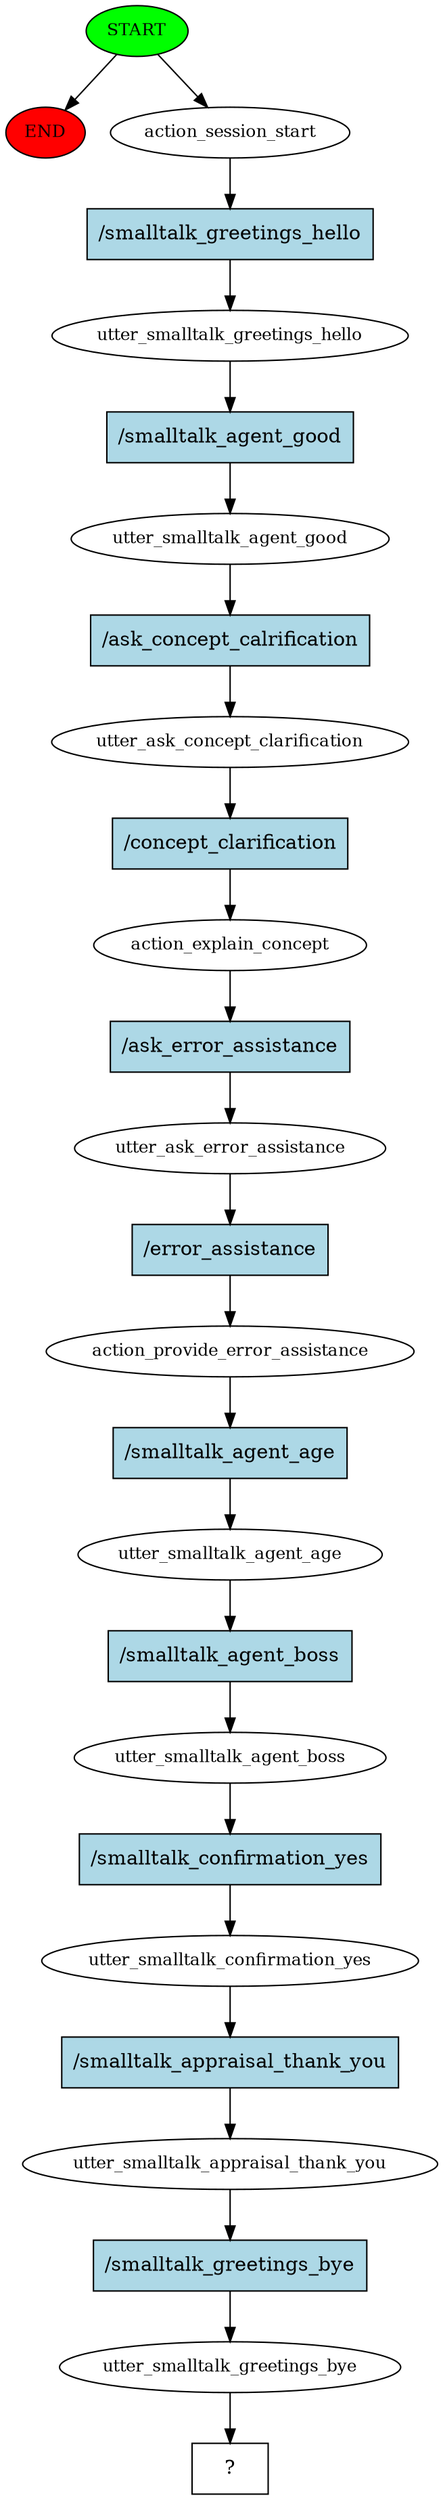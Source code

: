 digraph  {
0 [class="start active", fillcolor=green, fontsize=12, label=START, style=filled];
"-1" [class=end, fillcolor=red, fontsize=12, label=END, style=filled];
1 [class=active, fontsize=12, label=action_session_start];
2 [class=active, fontsize=12, label=utter_smalltalk_greetings_hello];
3 [class=active, fontsize=12, label=utter_smalltalk_agent_good];
4 [class=active, fontsize=12, label=utter_ask_concept_clarification];
5 [class=active, fontsize=12, label=action_explain_concept];
6 [class=active, fontsize=12, label=utter_ask_error_assistance];
7 [class=active, fontsize=12, label=action_provide_error_assistance];
8 [class=active, fontsize=12, label=utter_smalltalk_agent_age];
9 [class=active, fontsize=12, label=utter_smalltalk_agent_boss];
10 [class=active, fontsize=12, label=utter_smalltalk_confirmation_yes];
11 [class=active, fontsize=12, label=utter_smalltalk_appraisal_thank_you];
12 [class=active, fontsize=12, label=utter_smalltalk_greetings_bye];
13 [class="intent dashed active", label="  ?  ", shape=rect];
14 [class="intent active", fillcolor=lightblue, label="/smalltalk_greetings_hello", shape=rect, style=filled];
15 [class="intent active", fillcolor=lightblue, label="/smalltalk_agent_good", shape=rect, style=filled];
16 [class="intent active", fillcolor=lightblue, label="/ask_concept_calrification", shape=rect, style=filled];
17 [class="intent active", fillcolor=lightblue, label="/concept_clarification", shape=rect, style=filled];
18 [class="intent active", fillcolor=lightblue, label="/ask_error_assistance", shape=rect, style=filled];
19 [class="intent active", fillcolor=lightblue, label="/error_assistance", shape=rect, style=filled];
20 [class="intent active", fillcolor=lightblue, label="/smalltalk_agent_age", shape=rect, style=filled];
21 [class="intent active", fillcolor=lightblue, label="/smalltalk_agent_boss", shape=rect, style=filled];
22 [class="intent active", fillcolor=lightblue, label="/smalltalk_confirmation_yes", shape=rect, style=filled];
23 [class="intent active", fillcolor=lightblue, label="/smalltalk_appraisal_thank_you", shape=rect, style=filled];
24 [class="intent active", fillcolor=lightblue, label="/smalltalk_greetings_bye", shape=rect, style=filled];
0 -> "-1"  [class="", key=NONE, label=""];
0 -> 1  [class=active, key=NONE, label=""];
1 -> 14  [class=active, key=0];
2 -> 15  [class=active, key=0];
3 -> 16  [class=active, key=0];
4 -> 17  [class=active, key=0];
5 -> 18  [class=active, key=0];
6 -> 19  [class=active, key=0];
7 -> 20  [class=active, key=0];
8 -> 21  [class=active, key=0];
9 -> 22  [class=active, key=0];
10 -> 23  [class=active, key=0];
11 -> 24  [class=active, key=0];
12 -> 13  [class=active, key=NONE, label=""];
14 -> 2  [class=active, key=0];
15 -> 3  [class=active, key=0];
16 -> 4  [class=active, key=0];
17 -> 5  [class=active, key=0];
18 -> 6  [class=active, key=0];
19 -> 7  [class=active, key=0];
20 -> 8  [class=active, key=0];
21 -> 9  [class=active, key=0];
22 -> 10  [class=active, key=0];
23 -> 11  [class=active, key=0];
24 -> 12  [class=active, key=0];
}
